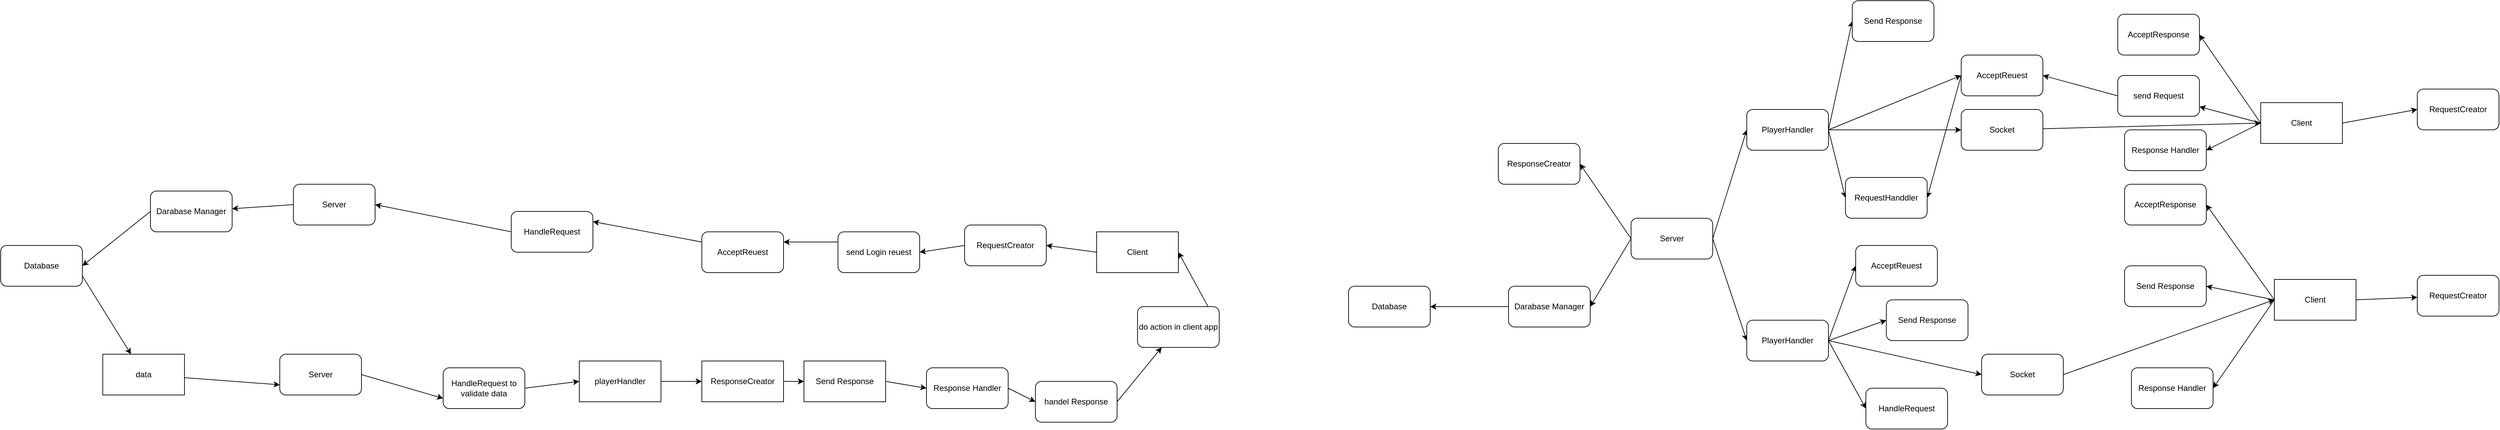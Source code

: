 <mxfile version="15.4.0" type="device"><diagram id="LMUKFBGIwl95WHuYoS4z" name="Page-1"><mxGraphModel dx="3360" dy="582" grid="1" gridSize="10" guides="1" tooltips="1" connect="1" arrows="1" fold="1" page="1" pageScale="1" pageWidth="1169" pageHeight="827" math="0" shadow="0"><root><mxCell id="0"/><mxCell id="1" parent="0"/><mxCell id="Tz8xTDUcJ7l2oxSUNc0j-4" style="edgeStyle=orthogonalEdgeStyle;rounded=0;orthogonalLoop=1;jettySize=auto;html=1;exitX=0;exitY=0.5;exitDx=0;exitDy=0;" parent="1" source="Tz8xTDUcJ7l2oxSUNc0j-2" target="Tz8xTDUcJ7l2oxSUNc0j-3" edge="1"><mxGeometry relative="1" as="geometry"/></mxCell><mxCell id="Tz8xTDUcJ7l2oxSUNc0j-2" value="Darabase Manager" style="rounded=1;whiteSpace=wrap;html=1;" parent="1" vertex="1"><mxGeometry x="95" y="430" width="120" height="60" as="geometry"/></mxCell><mxCell id="Tz8xTDUcJ7l2oxSUNc0j-3" value="Database" style="rounded=1;whiteSpace=wrap;html=1;" parent="1" vertex="1"><mxGeometry x="-140" y="430" width="120" height="60" as="geometry"/></mxCell><mxCell id="Tz8xTDUcJ7l2oxSUNc0j-11" style="edgeStyle=none;rounded=0;orthogonalLoop=1;jettySize=auto;html=1;exitX=0;exitY=0.5;exitDx=0;exitDy=0;entryX=1;entryY=0.5;entryDx=0;entryDy=0;" parent="1" source="Tz8xTDUcJ7l2oxSUNc0j-5" target="Tz8xTDUcJ7l2oxSUNc0j-6" edge="1"><mxGeometry relative="1" as="geometry"/></mxCell><mxCell id="Tz8xTDUcJ7l2oxSUNc0j-12" style="edgeStyle=none;rounded=0;orthogonalLoop=1;jettySize=auto;html=1;exitX=0;exitY=0.5;exitDx=0;exitDy=0;entryX=1;entryY=0.5;entryDx=0;entryDy=0;" parent="1" source="Tz8xTDUcJ7l2oxSUNc0j-5" target="Tz8xTDUcJ7l2oxSUNc0j-7" edge="1"><mxGeometry relative="1" as="geometry"/></mxCell><mxCell id="Tz8xTDUcJ7l2oxSUNc0j-40" style="edgeStyle=none;rounded=0;orthogonalLoop=1;jettySize=auto;html=1;exitX=0;exitY=0.5;exitDx=0;exitDy=0;" parent="1" source="Tz8xTDUcJ7l2oxSUNc0j-5" target="Tz8xTDUcJ7l2oxSUNc0j-39" edge="1"><mxGeometry relative="1" as="geometry"/></mxCell><mxCell id="Tz8xTDUcJ7l2oxSUNc0j-50" style="edgeStyle=none;rounded=0;orthogonalLoop=1;jettySize=auto;html=1;exitX=1;exitY=0.5;exitDx=0;exitDy=0;entryX=0;entryY=0.5;entryDx=0;entryDy=0;" parent="1" source="Tz8xTDUcJ7l2oxSUNc0j-5" target="Tz8xTDUcJ7l2oxSUNc0j-49" edge="1"><mxGeometry relative="1" as="geometry"/></mxCell><mxCell id="Tz8xTDUcJ7l2oxSUNc0j-5" value="Client&lt;br&gt;" style="rounded=0;whiteSpace=wrap;html=1;" parent="1" vertex="1"><mxGeometry x="1200" y="160" width="120" height="60" as="geometry"/></mxCell><mxCell id="Tz8xTDUcJ7l2oxSUNc0j-6" value="AcceptResponse" style="rounded=1;whiteSpace=wrap;html=1;" parent="1" vertex="1"><mxGeometry x="990" y="30" width="120" height="60" as="geometry"/></mxCell><mxCell id="Tz8xTDUcJ7l2oxSUNc0j-7" value="Response Handler" style="rounded=1;whiteSpace=wrap;html=1;" parent="1" vertex="1"><mxGeometry x="1000" y="200" width="120" height="60" as="geometry"/></mxCell><mxCell id="Tz8xTDUcJ7l2oxSUNc0j-20" style="edgeStyle=none;rounded=0;orthogonalLoop=1;jettySize=auto;html=1;exitX=1;exitY=0.5;exitDx=0;exitDy=0;entryX=0;entryY=0.5;entryDx=0;entryDy=0;" parent="1" source="Tz8xTDUcJ7l2oxSUNc0j-13" target="Tz8xTDUcJ7l2oxSUNc0j-19" edge="1"><mxGeometry relative="1" as="geometry"/></mxCell><mxCell id="Tz8xTDUcJ7l2oxSUNc0j-23" style="edgeStyle=none;rounded=0;orthogonalLoop=1;jettySize=auto;html=1;exitX=0;exitY=0.5;exitDx=0;exitDy=0;entryX=1;entryY=0.5;entryDx=0;entryDy=0;" parent="1" source="Tz8xTDUcJ7l2oxSUNc0j-13" target="Tz8xTDUcJ7l2oxSUNc0j-2" edge="1"><mxGeometry relative="1" as="geometry"/></mxCell><mxCell id="Tz8xTDUcJ7l2oxSUNc0j-36" style="edgeStyle=none;rounded=0;orthogonalLoop=1;jettySize=auto;html=1;exitX=1;exitY=0.5;exitDx=0;exitDy=0;entryX=0;entryY=0.5;entryDx=0;entryDy=0;" parent="1" source="Tz8xTDUcJ7l2oxSUNc0j-13" target="Tz8xTDUcJ7l2oxSUNc0j-33" edge="1"><mxGeometry relative="1" as="geometry"/></mxCell><mxCell id="Tz8xTDUcJ7l2oxSUNc0j-55" style="edgeStyle=none;rounded=0;orthogonalLoop=1;jettySize=auto;html=1;exitX=0;exitY=0.5;exitDx=0;exitDy=0;entryX=1;entryY=0.5;entryDx=0;entryDy=0;" parent="1" source="Tz8xTDUcJ7l2oxSUNc0j-13" target="Tz8xTDUcJ7l2oxSUNc0j-53" edge="1"><mxGeometry relative="1" as="geometry"/></mxCell><mxCell id="Tz8xTDUcJ7l2oxSUNc0j-13" value="Server" style="rounded=1;whiteSpace=wrap;html=1;" parent="1" vertex="1"><mxGeometry x="275" y="330" width="120" height="60" as="geometry"/></mxCell><mxCell id="Tz8xTDUcJ7l2oxSUNc0j-14" style="edgeStyle=none;rounded=0;orthogonalLoop=1;jettySize=auto;html=1;exitX=0;exitY=0.5;exitDx=0;exitDy=0;entryX=1;entryY=0.5;entryDx=0;entryDy=0;" parent="1" source="Tz8xTDUcJ7l2oxSUNc0j-16" target="Tz8xTDUcJ7l2oxSUNc0j-17" edge="1"><mxGeometry relative="1" as="geometry"/></mxCell><mxCell id="Tz8xTDUcJ7l2oxSUNc0j-15" style="edgeStyle=none;rounded=0;orthogonalLoop=1;jettySize=auto;html=1;exitX=0;exitY=0.5;exitDx=0;exitDy=0;entryX=1;entryY=0.5;entryDx=0;entryDy=0;" parent="1" source="Tz8xTDUcJ7l2oxSUNc0j-16" target="Tz8xTDUcJ7l2oxSUNc0j-18" edge="1"><mxGeometry relative="1" as="geometry"/></mxCell><mxCell id="Tz8xTDUcJ7l2oxSUNc0j-42" style="edgeStyle=none;rounded=0;orthogonalLoop=1;jettySize=auto;html=1;exitX=0;exitY=0.5;exitDx=0;exitDy=0;entryX=1;entryY=0.5;entryDx=0;entryDy=0;" parent="1" source="Tz8xTDUcJ7l2oxSUNc0j-16" target="Tz8xTDUcJ7l2oxSUNc0j-41" edge="1"><mxGeometry relative="1" as="geometry"/></mxCell><mxCell id="Tz8xTDUcJ7l2oxSUNc0j-52" style="edgeStyle=none;rounded=0;orthogonalLoop=1;jettySize=auto;html=1;exitX=1;exitY=0.5;exitDx=0;exitDy=0;" parent="1" source="Tz8xTDUcJ7l2oxSUNc0j-16" target="Tz8xTDUcJ7l2oxSUNc0j-51" edge="1"><mxGeometry relative="1" as="geometry"/></mxCell><mxCell id="Tz8xTDUcJ7l2oxSUNc0j-16" value="Client&lt;br&gt;" style="rounded=0;whiteSpace=wrap;html=1;" parent="1" vertex="1"><mxGeometry x="1220" y="420" width="120" height="60" as="geometry"/></mxCell><mxCell id="Tz8xTDUcJ7l2oxSUNc0j-17" value="AcceptResponse" style="rounded=1;whiteSpace=wrap;html=1;" parent="1" vertex="1"><mxGeometry x="1000" y="280" width="120" height="60" as="geometry"/></mxCell><mxCell id="Tz8xTDUcJ7l2oxSUNc0j-18" value="Response Handler" style="rounded=1;whiteSpace=wrap;html=1;" parent="1" vertex="1"><mxGeometry x="1010" y="550" width="120" height="60" as="geometry"/></mxCell><mxCell id="Tz8xTDUcJ7l2oxSUNc0j-25" style="edgeStyle=none;rounded=0;orthogonalLoop=1;jettySize=auto;html=1;exitX=1;exitY=0.5;exitDx=0;exitDy=0;entryX=0;entryY=0.5;entryDx=0;entryDy=0;" parent="1" source="Tz8xTDUcJ7l2oxSUNc0j-19" target="Tz8xTDUcJ7l2oxSUNc0j-24" edge="1"><mxGeometry relative="1" as="geometry"/></mxCell><mxCell id="Tz8xTDUcJ7l2oxSUNc0j-27" style="edgeStyle=none;rounded=0;orthogonalLoop=1;jettySize=auto;html=1;exitX=1;exitY=0.5;exitDx=0;exitDy=0;entryX=0;entryY=0.5;entryDx=0;entryDy=0;" parent="1" source="Tz8xTDUcJ7l2oxSUNc0j-19" target="Tz8xTDUcJ7l2oxSUNc0j-26" edge="1"><mxGeometry relative="1" as="geometry"/></mxCell><mxCell id="Tz8xTDUcJ7l2oxSUNc0j-29" style="edgeStyle=none;rounded=0;orthogonalLoop=1;jettySize=auto;html=1;exitX=1;exitY=0.5;exitDx=0;exitDy=0;entryX=0;entryY=0.5;entryDx=0;entryDy=0;" parent="1" source="Tz8xTDUcJ7l2oxSUNc0j-19" target="Tz8xTDUcJ7l2oxSUNc0j-28" edge="1"><mxGeometry relative="1" as="geometry"/></mxCell><mxCell id="Tz8xTDUcJ7l2oxSUNc0j-44" style="edgeStyle=none;rounded=0;orthogonalLoop=1;jettySize=auto;html=1;exitX=1;exitY=0.5;exitDx=0;exitDy=0;entryX=0;entryY=0.5;entryDx=0;entryDy=0;" parent="1" source="Tz8xTDUcJ7l2oxSUNc0j-19" target="Tz8xTDUcJ7l2oxSUNc0j-43" edge="1"><mxGeometry relative="1" as="geometry"/></mxCell><mxCell id="Tz8xTDUcJ7l2oxSUNc0j-19" value="PlayerHandler" style="rounded=1;whiteSpace=wrap;html=1;" parent="1" vertex="1"><mxGeometry x="445" y="170" width="120" height="60" as="geometry"/></mxCell><mxCell id="Tz8xTDUcJ7l2oxSUNc0j-57" style="edgeStyle=none;rounded=0;orthogonalLoop=1;jettySize=auto;html=1;exitX=0;exitY=0.5;exitDx=0;exitDy=0;entryX=1;entryY=0.5;entryDx=0;entryDy=0;" parent="1" source="Tz8xTDUcJ7l2oxSUNc0j-24" target="Tz8xTDUcJ7l2oxSUNc0j-26" edge="1"><mxGeometry relative="1" as="geometry"/></mxCell><mxCell id="Tz8xTDUcJ7l2oxSUNc0j-24" value="AcceptReuest" style="rounded=1;whiteSpace=wrap;html=1;" parent="1" vertex="1"><mxGeometry x="760" y="90" width="120" height="60" as="geometry"/></mxCell><mxCell id="Tz8xTDUcJ7l2oxSUNc0j-26" value="RequestHanddler" style="rounded=1;whiteSpace=wrap;html=1;" parent="1" vertex="1"><mxGeometry x="590" y="270" width="120" height="60" as="geometry"/></mxCell><mxCell id="Tz8xTDUcJ7l2oxSUNc0j-28" value="Send Response" style="rounded=1;whiteSpace=wrap;html=1;" parent="1" vertex="1"><mxGeometry x="600" y="10" width="120" height="60" as="geometry"/></mxCell><mxCell id="Tz8xTDUcJ7l2oxSUNc0j-30" style="edgeStyle=none;rounded=0;orthogonalLoop=1;jettySize=auto;html=1;exitX=1;exitY=0.5;exitDx=0;exitDy=0;entryX=0;entryY=0.5;entryDx=0;entryDy=0;" parent="1" source="Tz8xTDUcJ7l2oxSUNc0j-33" target="Tz8xTDUcJ7l2oxSUNc0j-34" edge="1"><mxGeometry relative="1" as="geometry"/></mxCell><mxCell id="Tz8xTDUcJ7l2oxSUNc0j-32" style="edgeStyle=none;rounded=0;orthogonalLoop=1;jettySize=auto;html=1;exitX=1;exitY=0.5;exitDx=0;exitDy=0;entryX=0;entryY=0.5;entryDx=0;entryDy=0;" parent="1" source="Tz8xTDUcJ7l2oxSUNc0j-33" target="Tz8xTDUcJ7l2oxSUNc0j-35" edge="1"><mxGeometry relative="1" as="geometry"/></mxCell><mxCell id="Tz8xTDUcJ7l2oxSUNc0j-38" style="edgeStyle=none;rounded=0;orthogonalLoop=1;jettySize=auto;html=1;exitX=1;exitY=0.5;exitDx=0;exitDy=0;entryX=0;entryY=0.5;entryDx=0;entryDy=0;" parent="1" source="Tz8xTDUcJ7l2oxSUNc0j-33" target="Tz8xTDUcJ7l2oxSUNc0j-37" edge="1"><mxGeometry relative="1" as="geometry"/></mxCell><mxCell id="Tz8xTDUcJ7l2oxSUNc0j-47" style="edgeStyle=none;rounded=0;orthogonalLoop=1;jettySize=auto;html=1;exitX=1;exitY=0.5;exitDx=0;exitDy=0;entryX=0;entryY=0.5;entryDx=0;entryDy=0;" parent="1" source="Tz8xTDUcJ7l2oxSUNc0j-33" target="Tz8xTDUcJ7l2oxSUNc0j-46" edge="1"><mxGeometry relative="1" as="geometry"/></mxCell><mxCell id="Tz8xTDUcJ7l2oxSUNc0j-33" value="PlayerHandler" style="rounded=1;whiteSpace=wrap;html=1;" parent="1" vertex="1"><mxGeometry x="445" y="480" width="120" height="60" as="geometry"/></mxCell><mxCell id="Tz8xTDUcJ7l2oxSUNc0j-34" value="AcceptReuest" style="rounded=1;whiteSpace=wrap;html=1;" parent="1" vertex="1"><mxGeometry x="605" y="370" width="120" height="60" as="geometry"/></mxCell><mxCell id="Tz8xTDUcJ7l2oxSUNc0j-35" value="Send Response" style="rounded=1;whiteSpace=wrap;html=1;" parent="1" vertex="1"><mxGeometry x="650" y="450" width="120" height="60" as="geometry"/></mxCell><mxCell id="Tz8xTDUcJ7l2oxSUNc0j-37" value="HandleRequest" style="rounded=1;whiteSpace=wrap;html=1;" parent="1" vertex="1"><mxGeometry x="620" y="580" width="120" height="60" as="geometry"/></mxCell><mxCell id="Tz8xTDUcJ7l2oxSUNc0j-56" style="edgeStyle=none;rounded=0;orthogonalLoop=1;jettySize=auto;html=1;exitX=0;exitY=0.5;exitDx=0;exitDy=0;entryX=1;entryY=0.5;entryDx=0;entryDy=0;" parent="1" source="Tz8xTDUcJ7l2oxSUNc0j-39" target="Tz8xTDUcJ7l2oxSUNc0j-24" edge="1"><mxGeometry relative="1" as="geometry"/></mxCell><mxCell id="Tz8xTDUcJ7l2oxSUNc0j-39" value="send Request" style="rounded=1;whiteSpace=wrap;html=1;" parent="1" vertex="1"><mxGeometry x="990" y="120" width="120" height="60" as="geometry"/></mxCell><mxCell id="Tz8xTDUcJ7l2oxSUNc0j-41" value="Send Response" style="rounded=1;whiteSpace=wrap;html=1;" parent="1" vertex="1"><mxGeometry x="1000" y="400" width="120" height="60" as="geometry"/></mxCell><mxCell id="Tz8xTDUcJ7l2oxSUNc0j-45" style="edgeStyle=none;rounded=0;orthogonalLoop=1;jettySize=auto;html=1;entryX=0;entryY=0.5;entryDx=0;entryDy=0;" parent="1" source="Tz8xTDUcJ7l2oxSUNc0j-43" target="Tz8xTDUcJ7l2oxSUNc0j-5" edge="1"><mxGeometry relative="1" as="geometry"/></mxCell><mxCell id="Tz8xTDUcJ7l2oxSUNc0j-43" value="Socket" style="rounded=1;whiteSpace=wrap;html=1;" parent="1" vertex="1"><mxGeometry x="760" y="170" width="120" height="60" as="geometry"/></mxCell><mxCell id="Tz8xTDUcJ7l2oxSUNc0j-48" style="edgeStyle=none;rounded=0;orthogonalLoop=1;jettySize=auto;html=1;exitX=1;exitY=0.5;exitDx=0;exitDy=0;entryX=0;entryY=0.5;entryDx=0;entryDy=0;" parent="1" source="Tz8xTDUcJ7l2oxSUNc0j-46" target="Tz8xTDUcJ7l2oxSUNc0j-16" edge="1"><mxGeometry relative="1" as="geometry"/></mxCell><mxCell id="Tz8xTDUcJ7l2oxSUNc0j-46" value="Socket" style="rounded=1;whiteSpace=wrap;html=1;" parent="1" vertex="1"><mxGeometry x="790" y="530" width="120" height="60" as="geometry"/></mxCell><mxCell id="Tz8xTDUcJ7l2oxSUNc0j-49" value="RequestCreator" style="rounded=1;whiteSpace=wrap;html=1;" parent="1" vertex="1"><mxGeometry x="1430" y="140" width="120" height="60" as="geometry"/></mxCell><mxCell id="Tz8xTDUcJ7l2oxSUNc0j-51" value="RequestCreator" style="rounded=1;whiteSpace=wrap;html=1;" parent="1" vertex="1"><mxGeometry x="1430" y="414" width="120" height="60" as="geometry"/></mxCell><mxCell id="Tz8xTDUcJ7l2oxSUNc0j-53" value="ResponseCreator" style="rounded=1;whiteSpace=wrap;html=1;" parent="1" vertex="1"><mxGeometry x="80" y="220" width="120" height="60" as="geometry"/></mxCell><mxCell id="Tz8xTDUcJ7l2oxSUNc0j-66" style="edgeStyle=none;rounded=0;orthogonalLoop=1;jettySize=auto;html=1;exitX=0;exitY=0.5;exitDx=0;exitDy=0;entryX=1;entryY=0.5;entryDx=0;entryDy=0;" parent="1" source="Tz8xTDUcJ7l2oxSUNc0j-58" target="Tz8xTDUcJ7l2oxSUNc0j-65" edge="1"><mxGeometry relative="1" as="geometry"/></mxCell><mxCell id="Tz8xTDUcJ7l2oxSUNc0j-58" value="Client&lt;br&gt;" style="rounded=0;whiteSpace=wrap;html=1;" parent="1" vertex="1"><mxGeometry x="-510" y="350" width="120" height="60" as="geometry"/></mxCell><mxCell id="Tz8xTDUcJ7l2oxSUNc0j-62" style="edgeStyle=none;rounded=0;orthogonalLoop=1;jettySize=auto;html=1;exitX=0;exitY=0.25;exitDx=0;exitDy=0;entryX=1;entryY=0.25;entryDx=0;entryDy=0;" parent="1" source="Tz8xTDUcJ7l2oxSUNc0j-59" target="Tz8xTDUcJ7l2oxSUNc0j-61" edge="1"><mxGeometry relative="1" as="geometry"/></mxCell><mxCell id="Tz8xTDUcJ7l2oxSUNc0j-59" value="send Login reuest" style="rounded=1;whiteSpace=wrap;html=1;" parent="1" vertex="1"><mxGeometry x="-890" y="350" width="120" height="60" as="geometry"/></mxCell><mxCell id="Tz8xTDUcJ7l2oxSUNc0j-64" style="edgeStyle=none;rounded=0;orthogonalLoop=1;jettySize=auto;html=1;exitX=0;exitY=0.25;exitDx=0;exitDy=0;entryX=1;entryY=0.25;entryDx=0;entryDy=0;" parent="1" source="Tz8xTDUcJ7l2oxSUNc0j-61" target="Tz8xTDUcJ7l2oxSUNc0j-63" edge="1"><mxGeometry relative="1" as="geometry"/></mxCell><mxCell id="Tz8xTDUcJ7l2oxSUNc0j-61" value="AcceptReuest" style="rounded=1;whiteSpace=wrap;html=1;" parent="1" vertex="1"><mxGeometry x="-1090" y="350" width="120" height="60" as="geometry"/></mxCell><mxCell id="Tz8xTDUcJ7l2oxSUNc0j-75" style="edgeStyle=none;rounded=0;orthogonalLoop=1;jettySize=auto;html=1;exitX=0;exitY=0.5;exitDx=0;exitDy=0;entryX=1;entryY=0.5;entryDx=0;entryDy=0;" parent="1" source="Tz8xTDUcJ7l2oxSUNc0j-63" target="Tz8xTDUcJ7l2oxSUNc0j-74" edge="1"><mxGeometry relative="1" as="geometry"/></mxCell><mxCell id="Tz8xTDUcJ7l2oxSUNc0j-63" value="HandleRequest" style="rounded=1;whiteSpace=wrap;html=1;" parent="1" vertex="1"><mxGeometry x="-1370" y="320" width="120" height="60" as="geometry"/></mxCell><mxCell id="Tz8xTDUcJ7l2oxSUNc0j-67" style="edgeStyle=none;rounded=0;orthogonalLoop=1;jettySize=auto;html=1;exitX=0;exitY=0.5;exitDx=0;exitDy=0;entryX=1;entryY=0.5;entryDx=0;entryDy=0;" parent="1" source="Tz8xTDUcJ7l2oxSUNc0j-65" target="Tz8xTDUcJ7l2oxSUNc0j-59" edge="1"><mxGeometry relative="1" as="geometry"/></mxCell><mxCell id="Tz8xTDUcJ7l2oxSUNc0j-65" value="RequestCreator" style="rounded=1;whiteSpace=wrap;html=1;" parent="1" vertex="1"><mxGeometry x="-704" y="340" width="120" height="60" as="geometry"/></mxCell><mxCell id="Tz8xTDUcJ7l2oxSUNc0j-77" style="edgeStyle=none;rounded=0;orthogonalLoop=1;jettySize=auto;html=1;exitX=0;exitY=0.5;exitDx=0;exitDy=0;" parent="1" source="Tz8xTDUcJ7l2oxSUNc0j-74" target="Tz8xTDUcJ7l2oxSUNc0j-76" edge="1"><mxGeometry relative="1" as="geometry"/></mxCell><mxCell id="Tz8xTDUcJ7l2oxSUNc0j-74" value="Server" style="rounded=1;whiteSpace=wrap;html=1;" parent="1" vertex="1"><mxGeometry x="-1690" y="280" width="120" height="60" as="geometry"/></mxCell><mxCell id="Tz8xTDUcJ7l2oxSUNc0j-79" style="edgeStyle=none;rounded=0;orthogonalLoop=1;jettySize=auto;html=1;exitX=0;exitY=0.5;exitDx=0;exitDy=0;entryX=1;entryY=0.5;entryDx=0;entryDy=0;" parent="1" source="Tz8xTDUcJ7l2oxSUNc0j-76" target="Tz8xTDUcJ7l2oxSUNc0j-78" edge="1"><mxGeometry relative="1" as="geometry"/></mxCell><mxCell id="Tz8xTDUcJ7l2oxSUNc0j-76" value="Darabase Manager" style="rounded=1;whiteSpace=wrap;html=1;" parent="1" vertex="1"><mxGeometry x="-1900" y="290" width="120" height="60" as="geometry"/></mxCell><mxCell id="Tz8xTDUcJ7l2oxSUNc0j-80" style="edgeStyle=none;rounded=0;orthogonalLoop=1;jettySize=auto;html=1;exitX=1;exitY=0.75;exitDx=0;exitDy=0;" parent="1" source="Tz8xTDUcJ7l2oxSUNc0j-78" target="Tz8xTDUcJ7l2oxSUNc0j-81" edge="1"><mxGeometry relative="1" as="geometry"><mxPoint x="-1980" y="440" as="targetPoint"/></mxGeometry></mxCell><mxCell id="Tz8xTDUcJ7l2oxSUNc0j-78" value="Database" style="rounded=1;whiteSpace=wrap;html=1;" parent="1" vertex="1"><mxGeometry x="-2120" y="370" width="120" height="60" as="geometry"/></mxCell><mxCell id="Tz8xTDUcJ7l2oxSUNc0j-84" style="edgeStyle=none;rounded=0;orthogonalLoop=1;jettySize=auto;html=1;entryX=0;entryY=0.75;entryDx=0;entryDy=0;" parent="1" source="Tz8xTDUcJ7l2oxSUNc0j-81" target="Tz8xTDUcJ7l2oxSUNc0j-83" edge="1"><mxGeometry relative="1" as="geometry"/></mxCell><mxCell id="Tz8xTDUcJ7l2oxSUNc0j-81" value="data" style="rounded=0;whiteSpace=wrap;html=1;" parent="1" vertex="1"><mxGeometry x="-1970" y="530" width="120" height="60" as="geometry"/></mxCell><mxCell id="Tz8xTDUcJ7l2oxSUNc0j-89" style="edgeStyle=none;rounded=0;orthogonalLoop=1;jettySize=auto;html=1;exitX=1;exitY=0.5;exitDx=0;exitDy=0;entryX=0;entryY=0.5;entryDx=0;entryDy=0;" parent="1" source="Tz8xTDUcJ7l2oxSUNc0j-82" target="Tz8xTDUcJ7l2oxSUNc0j-87" edge="1"><mxGeometry relative="1" as="geometry"/></mxCell><mxCell id="Tz8xTDUcJ7l2oxSUNc0j-82" value="HandleRequest to validate data" style="rounded=1;whiteSpace=wrap;html=1;" parent="1" vertex="1"><mxGeometry x="-1470" y="550" width="120" height="60" as="geometry"/></mxCell><mxCell id="Tz8xTDUcJ7l2oxSUNc0j-85" style="edgeStyle=none;rounded=0;orthogonalLoop=1;jettySize=auto;html=1;exitX=1;exitY=0.5;exitDx=0;exitDy=0;entryX=0;entryY=0.75;entryDx=0;entryDy=0;" parent="1" source="Tz8xTDUcJ7l2oxSUNc0j-83" target="Tz8xTDUcJ7l2oxSUNc0j-82" edge="1"><mxGeometry relative="1" as="geometry"/></mxCell><mxCell id="Tz8xTDUcJ7l2oxSUNc0j-83" value="Server" style="rounded=1;whiteSpace=wrap;html=1;" parent="1" vertex="1"><mxGeometry x="-1710" y="530" width="120" height="60" as="geometry"/></mxCell><mxCell id="Tz8xTDUcJ7l2oxSUNc0j-102" style="edgeStyle=none;rounded=0;orthogonalLoop=1;jettySize=auto;html=1;exitX=1;exitY=0.5;exitDx=0;exitDy=0;entryX=0;entryY=0.5;entryDx=0;entryDy=0;" parent="1" source="Tz8xTDUcJ7l2oxSUNc0j-86" target="Tz8xTDUcJ7l2oxSUNc0j-91" edge="1"><mxGeometry relative="1" as="geometry"/></mxCell><mxCell id="Tz8xTDUcJ7l2oxSUNc0j-86" value="ResponseCreator" style="rounded=0;whiteSpace=wrap;html=1;" parent="1" vertex="1"><mxGeometry x="-1090" y="540" width="120" height="60" as="geometry"/></mxCell><mxCell id="Tz8xTDUcJ7l2oxSUNc0j-90" style="edgeStyle=none;rounded=0;orthogonalLoop=1;jettySize=auto;html=1;exitX=1;exitY=0.5;exitDx=0;exitDy=0;entryX=0;entryY=0.5;entryDx=0;entryDy=0;" parent="1" source="Tz8xTDUcJ7l2oxSUNc0j-87" target="Tz8xTDUcJ7l2oxSUNc0j-86" edge="1"><mxGeometry relative="1" as="geometry"/></mxCell><mxCell id="Tz8xTDUcJ7l2oxSUNc0j-87" value="playerHandler" style="rounded=0;whiteSpace=wrap;html=1;" parent="1" vertex="1"><mxGeometry x="-1270" y="540" width="120" height="60" as="geometry"/></mxCell><mxCell id="Tz8xTDUcJ7l2oxSUNc0j-94" style="edgeStyle=none;rounded=0;orthogonalLoop=1;jettySize=auto;html=1;exitX=1;exitY=0.5;exitDx=0;exitDy=0;entryX=0;entryY=0.5;entryDx=0;entryDy=0;" parent="1" source="Tz8xTDUcJ7l2oxSUNc0j-91" target="Tz8xTDUcJ7l2oxSUNc0j-93" edge="1"><mxGeometry relative="1" as="geometry"/></mxCell><mxCell id="Tz8xTDUcJ7l2oxSUNc0j-91" value="Send Response" style="rounded=0;whiteSpace=wrap;html=1;" parent="1" vertex="1"><mxGeometry x="-940" y="540" width="120" height="60" as="geometry"/></mxCell><mxCell id="Tz8xTDUcJ7l2oxSUNc0j-96" style="edgeStyle=none;rounded=0;orthogonalLoop=1;jettySize=auto;html=1;exitX=1;exitY=0.5;exitDx=0;exitDy=0;entryX=0;entryY=0.5;entryDx=0;entryDy=0;" parent="1" source="Tz8xTDUcJ7l2oxSUNc0j-93" target="Tz8xTDUcJ7l2oxSUNc0j-95" edge="1"><mxGeometry relative="1" as="geometry"/></mxCell><mxCell id="Tz8xTDUcJ7l2oxSUNc0j-93" value="Response Handler" style="rounded=1;whiteSpace=wrap;html=1;" parent="1" vertex="1"><mxGeometry x="-760" y="550" width="120" height="60" as="geometry"/></mxCell><mxCell id="Tz8xTDUcJ7l2oxSUNc0j-99" style="edgeStyle=none;rounded=0;orthogonalLoop=1;jettySize=auto;html=1;exitX=1;exitY=0.5;exitDx=0;exitDy=0;" parent="1" source="Tz8xTDUcJ7l2oxSUNc0j-95" target="Tz8xTDUcJ7l2oxSUNc0j-98" edge="1"><mxGeometry relative="1" as="geometry"/></mxCell><mxCell id="Tz8xTDUcJ7l2oxSUNc0j-95" value="handel Response" style="rounded=1;whiteSpace=wrap;html=1;" parent="1" vertex="1"><mxGeometry x="-600" y="570" width="120" height="60" as="geometry"/></mxCell><mxCell id="Tz8xTDUcJ7l2oxSUNc0j-100" style="edgeStyle=none;rounded=0;orthogonalLoop=1;jettySize=auto;html=1;exitX=1;exitY=0.5;exitDx=0;exitDy=0;entryX=1;entryY=0.5;entryDx=0;entryDy=0;" parent="1" source="Tz8xTDUcJ7l2oxSUNc0j-98" target="Tz8xTDUcJ7l2oxSUNc0j-58" edge="1"><mxGeometry relative="1" as="geometry"/></mxCell><mxCell id="Tz8xTDUcJ7l2oxSUNc0j-98" value="do action in client app" style="rounded=1;whiteSpace=wrap;html=1;" parent="1" vertex="1"><mxGeometry x="-450" y="460" width="120" height="60" as="geometry"/></mxCell></root></mxGraphModel></diagram></mxfile>